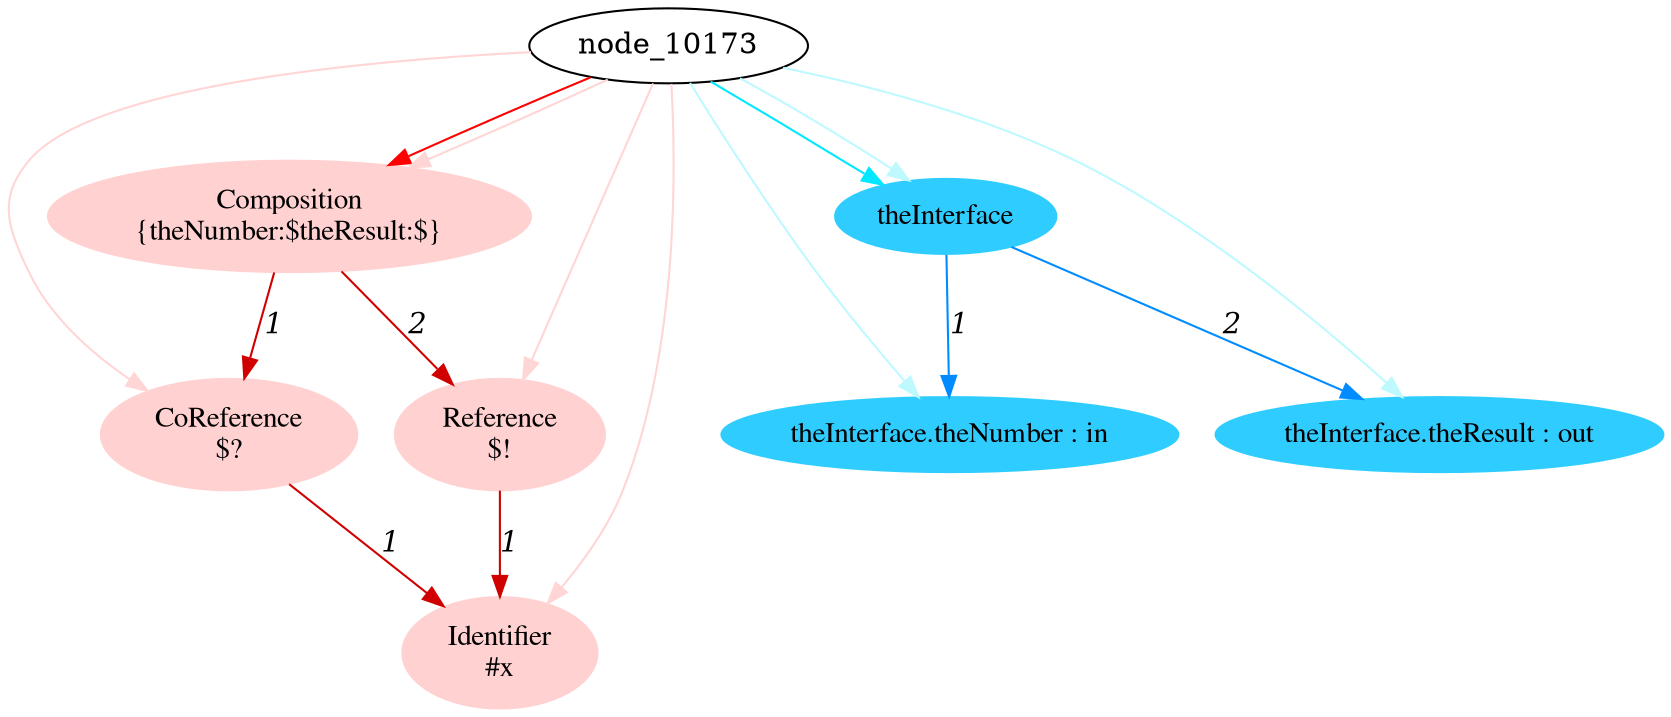 digraph g{node_10198 [shape="ellipse", style="filled", color="#ffd1d1", fontname="Times", label="Identifier
#x" ]
node_10202 [shape="ellipse", style="filled", color="#ffd1d1", fontname="Times", label="CoReference
$?" ]
node_10206 [shape="ellipse", style="filled", color="#ffd1d1", fontname="Times", label="Reference
$!" ]
node_10210 [shape="ellipse", style="filled", color="#ffd1d1", fontname="Times", label="Composition
{theNumber:$theResult:$}" ]
node_10174 [shape="ellipse", style="filled", color="#2fcdff", fontname="Times", label="theInterface" ]
node_10175 [shape="ellipse", style="filled", color="#2fcdff", fontname="Times", label="theInterface.theNumber : in" ]
node_10177 [shape="ellipse", style="filled", color="#2fcdff", fontname="Times", label="theInterface.theResult : out" ]
node_10202 -> node_10198 [dir=forward, arrowHead=normal, fontname="Times-Italic", arrowsize=1, color="#d00000", label="1",  headlabel="", taillabel="" ]
node_10206 -> node_10198 [dir=forward, arrowHead=normal, fontname="Times-Italic", arrowsize=1, color="#d00000", label="1",  headlabel="", taillabel="" ]
node_10210 -> node_10202 [dir=forward, arrowHead=normal, fontname="Times-Italic", arrowsize=1, color="#d00000", label="1",  headlabel="", taillabel="" ]
node_10210 -> node_10206 [dir=forward, arrowHead=normal, fontname="Times-Italic", arrowsize=1, color="#d00000", label="2",  headlabel="", taillabel="" ]
node_10173 -> node_10210 [dir=forward, arrowHead=normal, fontname="Times-Italic", arrowsize=1, color="#ff0000", label="",  headlabel="", taillabel="" ]
node_10173 -> node_10198 [dir=forward, arrowHead=normal, fontname="Times-Italic", arrowsize=1, color="#ffd5d5", label="",  headlabel="", taillabel="" ]
node_10173 -> node_10202 [dir=forward, arrowHead=normal, fontname="Times-Italic", arrowsize=1, color="#ffd5d5", label="",  headlabel="", taillabel="" ]
node_10173 -> node_10206 [dir=forward, arrowHead=normal, fontname="Times-Italic", arrowsize=1, color="#ffd5d5", label="",  headlabel="", taillabel="" ]
node_10173 -> node_10210 [dir=forward, arrowHead=normal, fontname="Times-Italic", arrowsize=1, color="#ffd5d5", label="",  headlabel="", taillabel="" ]
node_10173 -> node_10174 [dir=forward, arrowHead=normal, fontname="Times-Italic", arrowsize=1, color="#00e8ff", label="",  headlabel="", taillabel="" ]
node_10173 -> node_10175 [dir=forward, arrowHead=normal, fontname="Times-Italic", arrowsize=1, color="#bef9ff", label="",  headlabel="", taillabel="" ]
node_10173 -> node_10177 [dir=forward, arrowHead=normal, fontname="Times-Italic", arrowsize=1, color="#bef9ff", label="",  headlabel="", taillabel="" ]
node_10173 -> node_10174 [dir=forward, arrowHead=normal, fontname="Times-Italic", arrowsize=1, color="#bef9ff", label="",  headlabel="", taillabel="" ]
node_10174 -> node_10175 [dir=forward, arrowHead=normal, fontname="Times-Italic", arrowsize=1, color="#008cff", label="1",  headlabel="", taillabel="" ]
node_10174 -> node_10177 [dir=forward, arrowHead=normal, fontname="Times-Italic", arrowsize=1, color="#008cff", label="2",  headlabel="", taillabel="" ]
}